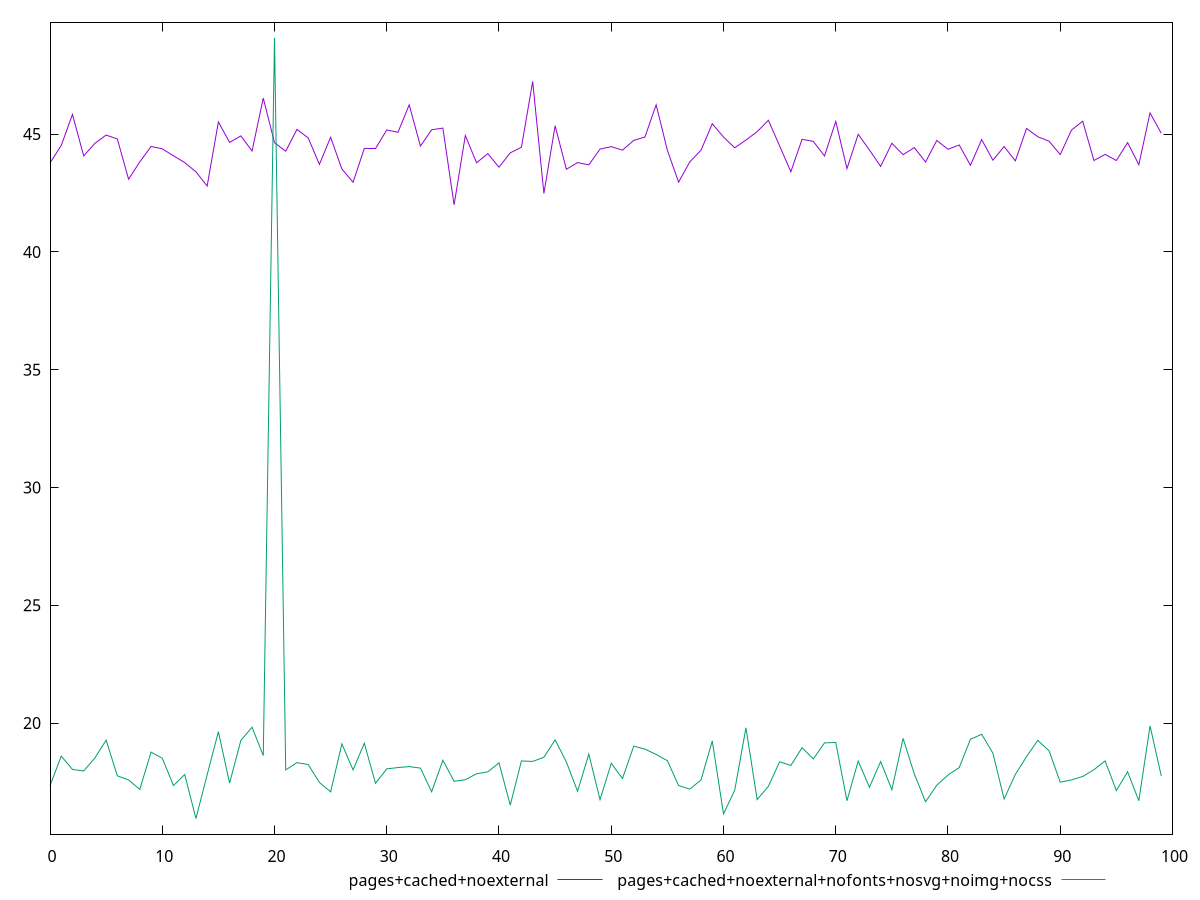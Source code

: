$_pagesCachedNoexternal <<EOF
43.77599999999999
44.51599999999998
45.836
44.07599999999999
44.608000000000004
44.959999999999994
44.791999999999994
43.08799999999999
43.81999999999999
44.475999999999985
44.37599999999999
44.079999999999984
43.79199999999999
43.4
42.79599999999999
45.51599999999999
44.64799999999998
44.92399999999999
44.283999999999985
46.52799999999999
44.63599999999999
44.27599999999998
45.199999999999996
44.84
43.715999999999994
44.867999999999995
43.519999999999996
42.955999999999996
44.39199999999999
44.388
45.17599999999999
45.08
46.244
44.49199999999999
45.18399999999999
45.255999999999986
41.99599999999999
44.93999999999999
43.78399999999999
44.17199999999999
43.596
44.20399999999999
44.44399999999999
47.23599999999999
42.48399999999998
45.355999999999995
43.507999999999996
43.79199999999999
43.696
44.36399999999999
44.46799999999999
44.32
44.731999999999985
44.876
46.243999999999986
44.315999999999995
42.96
43.82399999999999
44.31999999999999
45.44
44.87599999999999
44.419999999999995
44.74799999999999
45.103999999999985
45.58799999999999
44.495999999999995
43.40399999999998
44.77999999999999
44.691999999999986
44.071999999999996
45.539999999999985
43.535999999999994
44.992
44.32799999999999
43.627999999999986
44.61199999999998
44.127999999999986
44.42799999999998
43.81599999999999
44.732
44.355999999999995
44.53999999999999
43.675999999999995
44.76799999999999
43.89199999999999
44.471999999999994
43.86399999999999
45.23999999999999
44.88799999999999
44.69999999999999
44.131999999999984
45.172
45.54799999999999
43.87999999999998
44.139999999999986
43.879999999999995
44.639999999999986
43.703999999999986
45.899999999999984
45.03599999999999
EOF
$_pagesCachedNoexternalNofontsNosvgNoimgNocss <<EOF
17.339999999999993
18.595999999999993
18.031999999999996
17.963999999999988
18.51999999999999
19.275999999999993
17.759999999999994
17.58399999999999
17.183999999999997
18.767999999999994
18.507999999999996
17.347999999999992
17.815999999999992
15.947999999999993
17.80399999999999
19.63199999999999
17.45199999999999
19.25999999999999
19.82399999999999
18.619999999999994
49.08399999999998
18.011999999999993
18.319999999999993
18.239999999999988
17.479999999999997
17.07999999999999
19.115999999999993
18.011999999999993
19.144
17.443999999999996
18.05599999999999
18.111999999999995
18.151999999999994
18.087999999999994
17.083999999999993
18.41999999999999
17.527999999999995
17.59599999999999
17.847999999999992
17.927999999999997
18.31199999999999
16.51599999999999
18.39199999999999
18.371999999999993
18.547999999999995
19.28799999999999
18.347999999999992
17.103999999999996
18.68399999999999
16.747999999999994
18.291999999999998
17.64399999999999
19.019999999999992
18.895999999999994
18.667999999999992
18.403999999999996
17.347999999999992
17.195999999999998
17.587999999999994
19.239999999999995
16.14399999999999
17.15199999999999
19.79999999999999
16.75199999999999
17.315999999999995
18.355999999999995
18.19999999999999
18.955999999999996
18.475999999999996
19.159999999999993
19.17599999999999
16.69999999999999
18.387999999999995
17.27599999999999
18.36399999999999
17.17199999999999
19.347999999999995
17.839999999999993
16.659999999999993
17.35999999999999
17.795999999999992
18.11199999999999
19.31199999999999
19.523999999999994
18.72
16.77599999999999
17.819999999999993
18.575999999999993
19.267999999999994
18.82399999999999
17.487999999999992
17.587999999999994
17.731999999999996
18.019999999999992
18.391999999999992
17.13599999999999
17.931999999999988
16.70399999999999
19.879999999999995
17.755999999999993
EOF
set key outside below
set terminal pngcairo
set output "report_00006_2020-11-02T20-21-41.718Z/bootup-time/bootup-time_pages+cached+noexternal_pages+cached+noexternal+nofonts+nosvg+noimg+nocss.png"
set yrange [15.285279999999993:49.74671999999998]
plot $_pagesCachedNoexternal title "pages+cached+noexternal" with line ,$_pagesCachedNoexternalNofontsNosvgNoimgNocss title "pages+cached+noexternal+nofonts+nosvg+noimg+nocss" with line ,